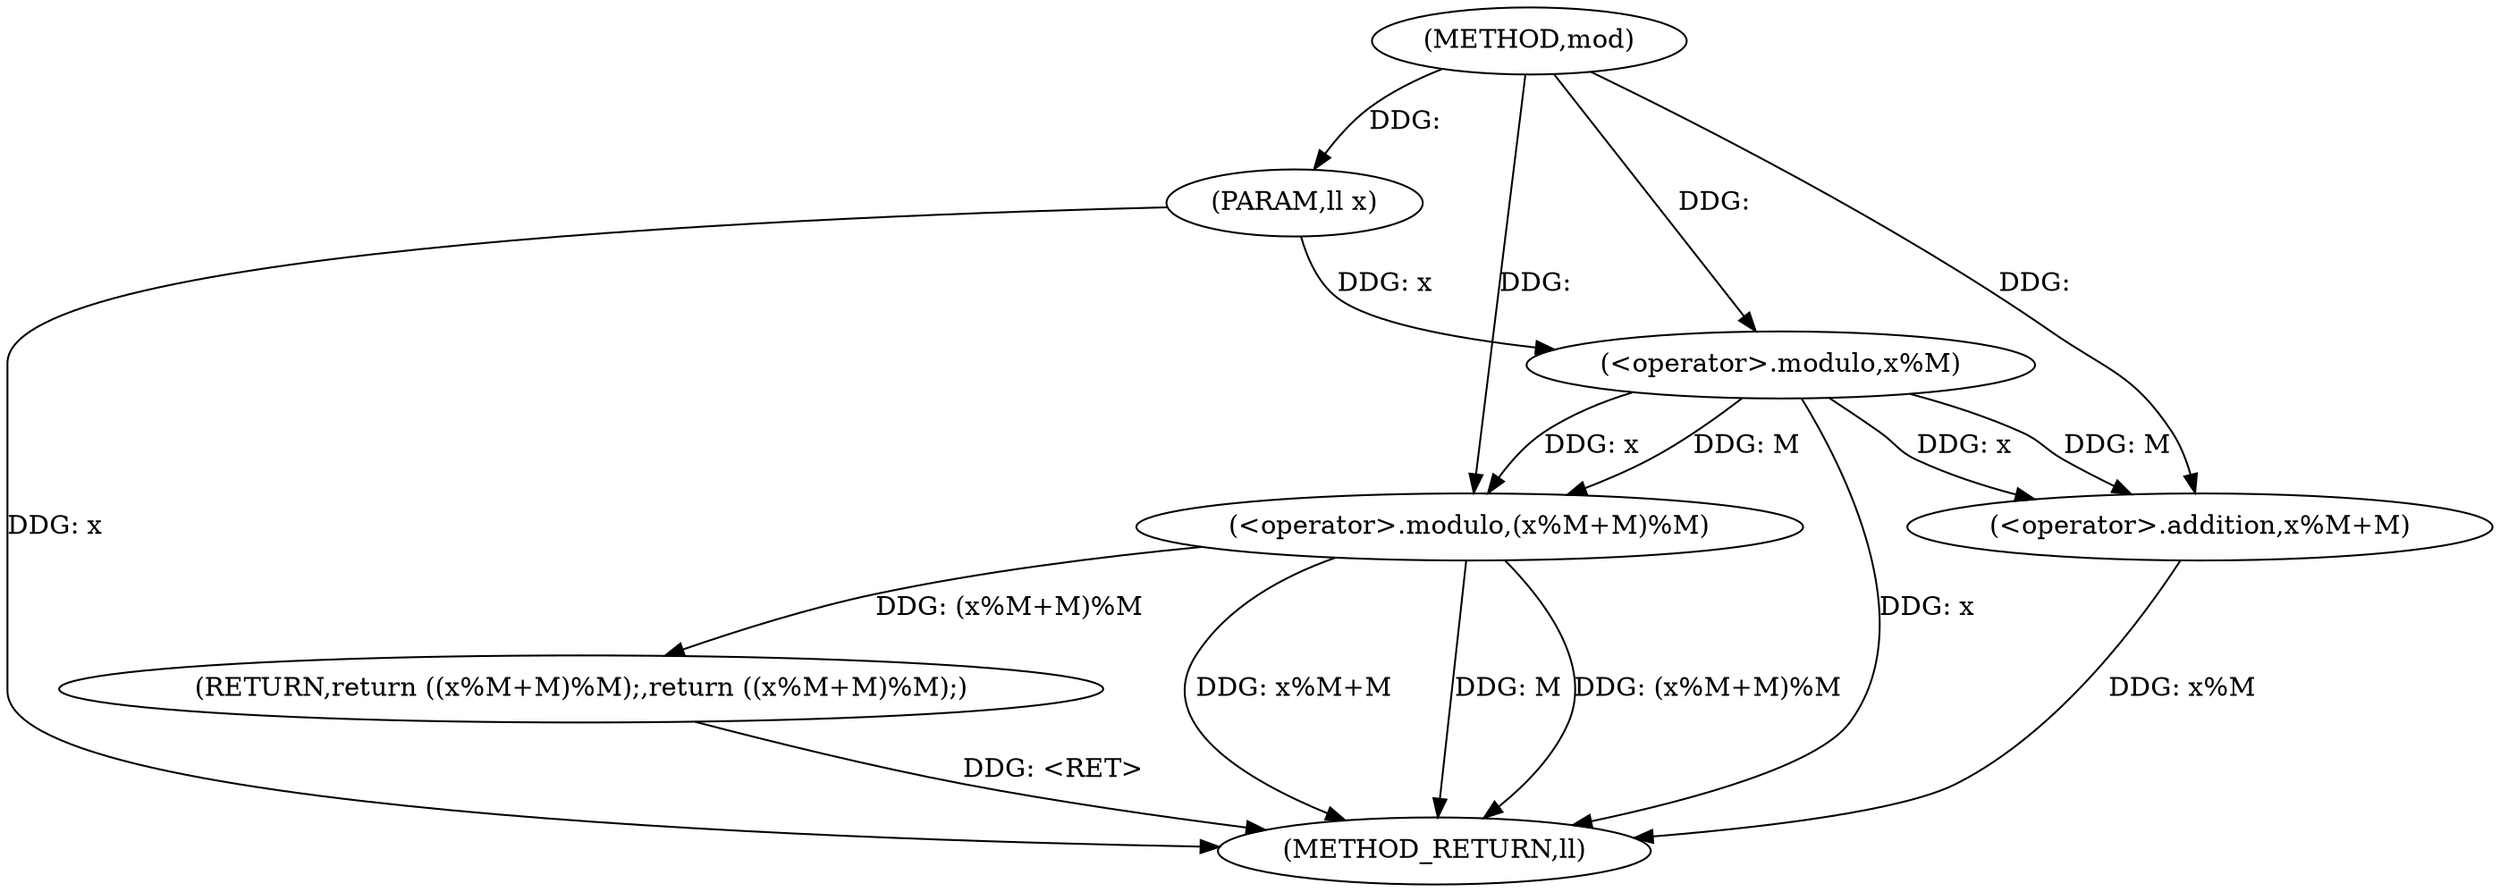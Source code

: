 digraph "mod" {  
"1000104" [label = "(METHOD,mod)" ]
"1000115" [label = "(METHOD_RETURN,ll)" ]
"1000105" [label = "(PARAM,ll x)" ]
"1000107" [label = "(RETURN,return ((x%M+M)%M);,return ((x%M+M)%M);)" ]
"1000108" [label = "(<operator>.modulo,(x%M+M)%M)" ]
"1000109" [label = "(<operator>.addition,x%M+M)" ]
"1000110" [label = "(<operator>.modulo,x%M)" ]
  "1000105" -> "1000115"  [ label = "DDG: x"] 
  "1000110" -> "1000115"  [ label = "DDG: x"] 
  "1000109" -> "1000115"  [ label = "DDG: x%M"] 
  "1000108" -> "1000115"  [ label = "DDG: x%M+M"] 
  "1000108" -> "1000115"  [ label = "DDG: M"] 
  "1000108" -> "1000115"  [ label = "DDG: (x%M+M)%M"] 
  "1000107" -> "1000115"  [ label = "DDG: <RET>"] 
  "1000104" -> "1000105"  [ label = "DDG: "] 
  "1000108" -> "1000107"  [ label = "DDG: (x%M+M)%M"] 
  "1000110" -> "1000108"  [ label = "DDG: M"] 
  "1000110" -> "1000108"  [ label = "DDG: x"] 
  "1000104" -> "1000108"  [ label = "DDG: "] 
  "1000110" -> "1000109"  [ label = "DDG: M"] 
  "1000110" -> "1000109"  [ label = "DDG: x"] 
  "1000104" -> "1000109"  [ label = "DDG: "] 
  "1000105" -> "1000110"  [ label = "DDG: x"] 
  "1000104" -> "1000110"  [ label = "DDG: "] 
}
